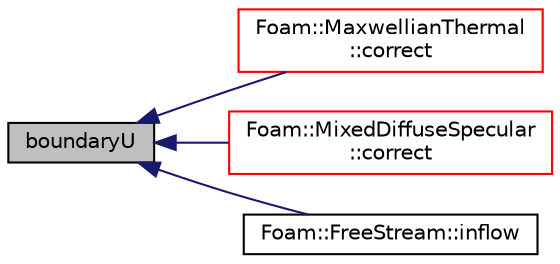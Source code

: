 digraph "boundaryU"
{
  bgcolor="transparent";
  edge [fontname="Helvetica",fontsize="10",labelfontname="Helvetica",labelfontsize="10"];
  node [fontname="Helvetica",fontsize="10",shape=record];
  rankdir="LR";
  Node1 [label="boundaryU",height=0.2,width=0.4,color="black", fillcolor="grey75", style="filled", fontcolor="black"];
  Node1 -> Node2 [dir="back",color="midnightblue",fontsize="10",style="solid",fontname="Helvetica"];
  Node2 [label="Foam::MaxwellianThermal\l::correct",height=0.2,width=0.4,color="red",URL="$a01492.html#a881dca43d304d4d744b6e48dac4439b1",tooltip="Apply wall correction. "];
  Node1 -> Node3 [dir="back",color="midnightblue",fontsize="10",style="solid",fontname="Helvetica"];
  Node3 [label="Foam::MixedDiffuseSpecular\l::correct",height=0.2,width=0.4,color="red",URL="$a01551.html#a881dca43d304d4d744b6e48dac4439b1",tooltip="Apply wall correction. "];
  Node1 -> Node4 [dir="back",color="midnightblue",fontsize="10",style="solid",fontname="Helvetica"];
  Node4 [label="Foam::FreeStream::inflow",height=0.2,width=0.4,color="black",URL="$a00875.html#a84e6a7b742df4fcb240fff3040770a0b",tooltip="Introduce particles. "];
}
